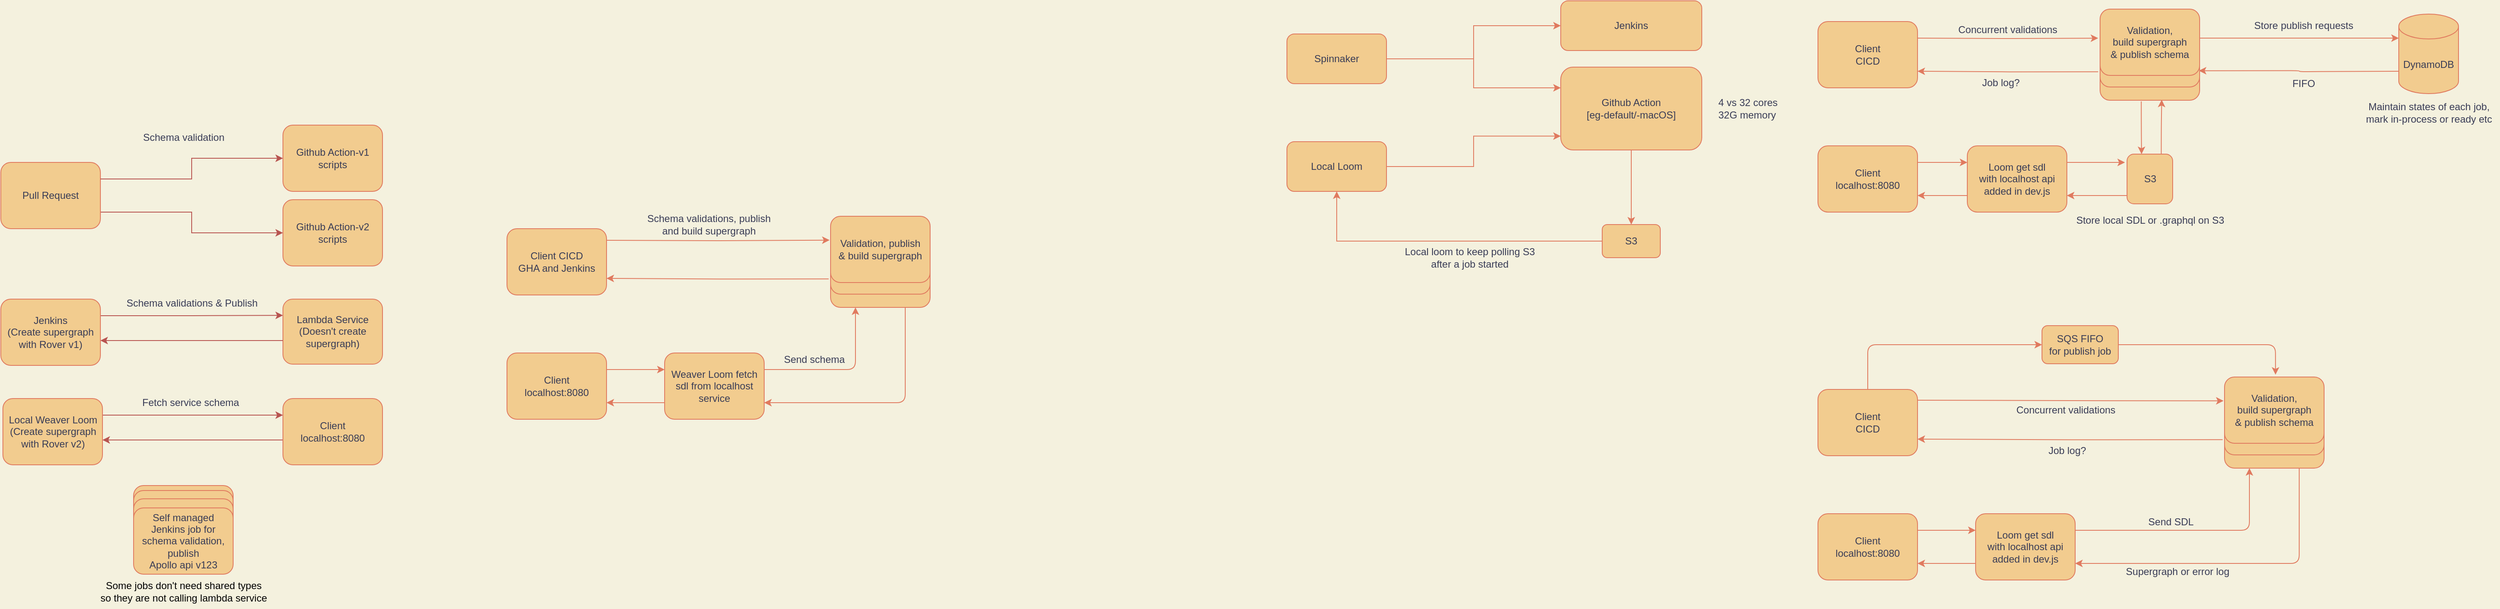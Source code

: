 <mxfile version="21.3.2" type="github">
  <diagram id="C5RBs43oDa-KdzZeNtuy" name="Page-1">
    <mxGraphModel dx="3792" dy="790" grid="1" gridSize="10" guides="1" tooltips="1" connect="1" arrows="1" fold="1" page="1" pageScale="1" pageWidth="1169" pageHeight="827" background="#F4F1DE" math="0" shadow="0">
      <root>
        <mxCell id="WIyWlLk6GJQsqaUBKTNV-0" />
        <mxCell id="WIyWlLk6GJQsqaUBKTNV-1" parent="WIyWlLk6GJQsqaUBKTNV-0" />
        <mxCell id="8BCUO0s5yUx3OdAA5PeD-3" style="edgeStyle=orthogonalEdgeStyle;rounded=0;orthogonalLoop=1;jettySize=auto;html=1;exitX=1;exitY=0.25;exitDx=0;exitDy=0;entryX=0;entryY=0.25;entryDx=0;entryDy=0;labelBackgroundColor=none;strokeColor=#E07A5F;fontColor=default;" parent="WIyWlLk6GJQsqaUBKTNV-1" source="8BCUO0s5yUx3OdAA5PeD-0" target="8BCUO0s5yUx3OdAA5PeD-1" edge="1">
          <mxGeometry relative="1" as="geometry" />
        </mxCell>
        <mxCell id="8BCUO0s5yUx3OdAA5PeD-0" value="Client&lt;br&gt;localhost:8080" style="rounded=1;whiteSpace=wrap;html=1;fontSize=12;glass=0;strokeWidth=1;shadow=0;fillColor=#F2CC8F;strokeColor=#E07A5F;fontColor=#393C56;labelBackgroundColor=none;" parent="WIyWlLk6GJQsqaUBKTNV-1" vertex="1">
          <mxGeometry x="160" y="225" width="120" height="80" as="geometry" />
        </mxCell>
        <mxCell id="8BCUO0s5yUx3OdAA5PeD-69" style="edgeStyle=orthogonalEdgeStyle;curved=0;rounded=1;sketch=0;orthogonalLoop=1;jettySize=auto;html=1;exitX=1;exitY=0.25;exitDx=0;exitDy=0;fontColor=default;strokeColor=#E07A5F;fillColor=#F2CC8F;labelBackgroundColor=none;" parent="WIyWlLk6GJQsqaUBKTNV-1" source="8BCUO0s5yUx3OdAA5PeD-1" edge="1">
          <mxGeometry relative="1" as="geometry">
            <mxPoint x="490" y="245" as="sourcePoint" />
            <mxPoint x="530" y="245" as="targetPoint" />
          </mxGeometry>
        </mxCell>
        <mxCell id="8BCUO0s5yUx3OdAA5PeD-73" style="edgeStyle=orthogonalEdgeStyle;curved=0;rounded=1;sketch=0;orthogonalLoop=1;jettySize=auto;html=1;exitX=0;exitY=0.75;exitDx=0;exitDy=0;entryX=1;entryY=0.75;entryDx=0;entryDy=0;fontColor=default;strokeColor=#E07A5F;fillColor=#F2CC8F;labelBackgroundColor=none;" parent="WIyWlLk6GJQsqaUBKTNV-1" source="8BCUO0s5yUx3OdAA5PeD-1" target="8BCUO0s5yUx3OdAA5PeD-0" edge="1">
          <mxGeometry relative="1" as="geometry" />
        </mxCell>
        <mxCell id="8BCUO0s5yUx3OdAA5PeD-1" value="Loom get sdl&lt;br&gt;with localhost api&lt;br&gt;added in dev.js" style="rounded=1;whiteSpace=wrap;html=1;fontSize=12;glass=0;strokeWidth=1;shadow=0;fillColor=#F2CC8F;strokeColor=#E07A5F;fontColor=#393C56;labelBackgroundColor=none;" parent="WIyWlLk6GJQsqaUBKTNV-1" vertex="1">
          <mxGeometry x="340" y="225" width="120" height="80" as="geometry" />
        </mxCell>
        <mxCell id="8BCUO0s5yUx3OdAA5PeD-12" value="Client&lt;br&gt;CICD" style="rounded=1;whiteSpace=wrap;html=1;fontSize=12;glass=0;strokeWidth=1;shadow=0;fillColor=#F2CC8F;strokeColor=#E07A5F;fontColor=#393C56;labelBackgroundColor=none;" parent="WIyWlLk6GJQsqaUBKTNV-1" vertex="1">
          <mxGeometry x="160" y="75" width="120" height="80" as="geometry" />
        </mxCell>
        <mxCell id="8BCUO0s5yUx3OdAA5PeD-21" value="Concurrent validations&amp;nbsp;" style="text;html=1;align=center;verticalAlign=middle;resizable=0;points=[];autosize=1;strokeColor=none;fillColor=none;fontColor=#393C56;labelBackgroundColor=none;" parent="WIyWlLk6GJQsqaUBKTNV-1" vertex="1">
          <mxGeometry x="320" y="75" width="140" height="20" as="geometry" />
        </mxCell>
        <mxCell id="8BCUO0s5yUx3OdAA5PeD-22" value="Store local SDL or .graphql on S3" style="text;html=1;align=center;verticalAlign=middle;resizable=0;points=[];autosize=1;strokeColor=none;fillColor=none;fontColor=#393C56;labelBackgroundColor=none;" parent="WIyWlLk6GJQsqaUBKTNV-1" vertex="1">
          <mxGeometry x="465" y="305" width="190" height="20" as="geometry" />
        </mxCell>
        <mxCell id="8BCUO0s5yUx3OdAA5PeD-39" style="edgeStyle=orthogonalEdgeStyle;rounded=0;orthogonalLoop=1;jettySize=auto;html=1;exitX=1;exitY=0.25;exitDx=0;exitDy=0;entryX=-0.019;entryY=0.438;entryDx=0;entryDy=0;labelBackgroundColor=none;strokeColor=#E07A5F;fontColor=default;entryPerimeter=0;" parent="WIyWlLk6GJQsqaUBKTNV-1" target="8BCUO0s5yUx3OdAA5PeD-58" edge="1">
          <mxGeometry relative="1" as="geometry">
            <mxPoint x="280" y="95" as="sourcePoint" />
            <mxPoint x="467.5" y="95" as="targetPoint" />
          </mxGeometry>
        </mxCell>
        <mxCell id="8BCUO0s5yUx3OdAA5PeD-40" style="edgeStyle=orthogonalEdgeStyle;rounded=0;orthogonalLoop=1;jettySize=auto;html=1;exitX=-0.019;exitY=0.946;exitDx=0;exitDy=0;entryX=1;entryY=0.75;entryDx=0;entryDy=0;labelBackgroundColor=none;strokeColor=#E07A5F;fontColor=default;exitPerimeter=0;" parent="WIyWlLk6GJQsqaUBKTNV-1" source="8BCUO0s5yUx3OdAA5PeD-58" edge="1">
          <mxGeometry relative="1" as="geometry">
            <mxPoint x="467.5" y="135" as="sourcePoint" />
            <mxPoint x="280" y="135" as="targetPoint" />
          </mxGeometry>
        </mxCell>
        <mxCell id="8BCUO0s5yUx3OdAA5PeD-46" style="edgeStyle=orthogonalEdgeStyle;curved=0;rounded=1;sketch=0;orthogonalLoop=1;jettySize=auto;html=1;entryX=0;entryY=0.25;entryDx=0;entryDy=0;fontColor=default;strokeColor=#E07A5F;fillColor=#F2CC8F;labelBackgroundColor=none;" parent="WIyWlLk6GJQsqaUBKTNV-1" edge="1">
          <mxGeometry relative="1" as="geometry">
            <mxPoint x="600.5" y="95" as="sourcePoint" />
            <mxPoint x="860" y="95" as="targetPoint" />
            <Array as="points">
              <mxPoint x="600.5" y="95" />
            </Array>
          </mxGeometry>
        </mxCell>
        <mxCell id="8BCUO0s5yUx3OdAA5PeD-82" style="edgeStyle=orthogonalEdgeStyle;curved=0;rounded=1;sketch=0;orthogonalLoop=1;jettySize=auto;html=1;exitX=0.414;exitY=1.017;exitDx=0;exitDy=0;fontColor=default;strokeColor=#E07A5F;fillColor=#F2CC8F;exitPerimeter=0;labelBackgroundColor=none;" parent="WIyWlLk6GJQsqaUBKTNV-1" source="8BCUO0s5yUx3OdAA5PeD-45" edge="1">
          <mxGeometry relative="1" as="geometry">
            <mxPoint x="550" y="235" as="targetPoint" />
          </mxGeometry>
        </mxCell>
        <mxCell id="8BCUO0s5yUx3OdAA5PeD-45" value="New Stitcher&lt;br&gt;Build supergraph&lt;br&gt;&amp;amp;&amp;amp; Publish Schemas" style="rounded=1;whiteSpace=wrap;html=1;fontSize=12;glass=0;strokeWidth=1;shadow=0;fillColor=#F2CC8F;strokeColor=#E07A5F;fontColor=#393C56;labelBackgroundColor=none;" parent="WIyWlLk6GJQsqaUBKTNV-1" vertex="1">
          <mxGeometry x="500" y="90" width="120" height="80" as="geometry" />
        </mxCell>
        <mxCell id="8BCUO0s5yUx3OdAA5PeD-72" style="edgeStyle=orthogonalEdgeStyle;curved=0;rounded=1;sketch=0;orthogonalLoop=1;jettySize=auto;html=1;exitX=0.136;exitY=0.833;exitDx=0;exitDy=0;entryX=1;entryY=0.75;entryDx=0;entryDy=0;fontColor=default;strokeColor=#E07A5F;fillColor=#F2CC8F;exitPerimeter=0;labelBackgroundColor=none;" parent="WIyWlLk6GJQsqaUBKTNV-1" source="8BCUO0s5yUx3OdAA5PeD-78" target="8BCUO0s5yUx3OdAA5PeD-1" edge="1">
          <mxGeometry relative="1" as="geometry">
            <mxPoint x="523.34" y="285" as="sourcePoint" />
            <mxPoint x="490" y="280.04" as="targetPoint" />
          </mxGeometry>
        </mxCell>
        <mxCell id="8BCUO0s5yUx3OdAA5PeD-51" value="Job log?" style="text;html=1;align=center;verticalAlign=middle;resizable=0;points=[];autosize=1;strokeColor=none;fillColor=none;fontColor=#393C56;labelBackgroundColor=none;" parent="WIyWlLk6GJQsqaUBKTNV-1" vertex="1">
          <mxGeometry x="350" y="139" width="60" height="20" as="geometry" />
        </mxCell>
        <mxCell id="8BCUO0s5yUx3OdAA5PeD-52" value="Store publish requests" style="text;html=1;align=center;verticalAlign=middle;resizable=0;points=[];autosize=1;strokeColor=none;fillColor=none;fontColor=#393C56;labelBackgroundColor=none;" parent="WIyWlLk6GJQsqaUBKTNV-1" vertex="1">
          <mxGeometry x="680" y="70" width="130" height="20" as="geometry" />
        </mxCell>
        <mxCell id="8BCUO0s5yUx3OdAA5PeD-63" style="edgeStyle=orthogonalEdgeStyle;curved=0;rounded=1;sketch=0;orthogonalLoop=1;jettySize=auto;html=1;exitX=0;exitY=0.75;exitDx=0;exitDy=0;fontColor=default;strokeColor=#E07A5F;fillColor=#F2CC8F;entryX=0.992;entryY=0.929;entryDx=0;entryDy=0;entryPerimeter=0;labelBackgroundColor=none;" parent="WIyWlLk6GJQsqaUBKTNV-1" target="8BCUO0s5yUx3OdAA5PeD-58" edge="1">
          <mxGeometry relative="1" as="geometry">
            <mxPoint x="602.5" y="135.333" as="targetPoint" />
            <mxPoint x="860" y="135" as="sourcePoint" />
          </mxGeometry>
        </mxCell>
        <mxCell id="8BCUO0s5yUx3OdAA5PeD-55" value="FIFO" style="text;html=1;align=center;verticalAlign=middle;resizable=0;points=[];autosize=1;strokeColor=none;fillColor=none;fontColor=#393C56;labelBackgroundColor=none;" parent="WIyWlLk6GJQsqaUBKTNV-1" vertex="1">
          <mxGeometry x="725" y="140" width="40" height="20" as="geometry" />
        </mxCell>
        <mxCell id="8BCUO0s5yUx3OdAA5PeD-57" value="New Stitcher&lt;br&gt;Build supergraph&lt;br&gt;&amp;amp;&amp;amp; Publish Schemas" style="rounded=1;whiteSpace=wrap;html=1;fontSize=12;glass=0;strokeWidth=1;shadow=0;fillColor=#F2CC8F;strokeColor=#E07A5F;fontColor=#393C56;labelBackgroundColor=none;" parent="WIyWlLk6GJQsqaUBKTNV-1" vertex="1">
          <mxGeometry x="500" y="74" width="120" height="80" as="geometry" />
        </mxCell>
        <mxCell id="8BCUO0s5yUx3OdAA5PeD-58" value="Validation,&lt;br&gt;build supergraph&lt;br&gt;&amp;amp; publish schema" style="rounded=1;whiteSpace=wrap;html=1;fontSize=12;glass=0;strokeWidth=1;shadow=0;fillColor=#F2CC8F;strokeColor=#E07A5F;fontColor=#393C56;labelBackgroundColor=none;" parent="WIyWlLk6GJQsqaUBKTNV-1" vertex="1">
          <mxGeometry x="500" y="60" width="120" height="80" as="geometry" />
        </mxCell>
        <mxCell id="8BCUO0s5yUx3OdAA5PeD-83" style="edgeStyle=orthogonalEdgeStyle;curved=0;rounded=1;sketch=0;orthogonalLoop=1;jettySize=auto;html=1;exitX=0.75;exitY=0;exitDx=0;exitDy=0;entryX=0.619;entryY=0.992;entryDx=0;entryDy=0;entryPerimeter=0;fontColor=default;strokeColor=#E07A5F;fillColor=#F2CC8F;labelBackgroundColor=none;" parent="WIyWlLk6GJQsqaUBKTNV-1" source="8BCUO0s5yUx3OdAA5PeD-78" target="8BCUO0s5yUx3OdAA5PeD-45" edge="1">
          <mxGeometry relative="1" as="geometry" />
        </mxCell>
        <mxCell id="8BCUO0s5yUx3OdAA5PeD-78" value="S3" style="rounded=1;whiteSpace=wrap;html=1;fontSize=12;glass=0;strokeWidth=1;shadow=0;fillColor=#F2CC8F;strokeColor=#E07A5F;fontColor=#393C56;labelBackgroundColor=none;" parent="WIyWlLk6GJQsqaUBKTNV-1" vertex="1">
          <mxGeometry x="532.5" y="235" width="55" height="60" as="geometry" />
        </mxCell>
        <mxCell id="8BCUO0s5yUx3OdAA5PeD-87" value="DynamoDB" style="shape=cylinder3;whiteSpace=wrap;html=1;boundedLbl=1;backgroundOutline=1;size=15;rounded=0;sketch=0;fontColor=#393C56;strokeColor=#E07A5F;fillColor=#F2CC8F;labelBackgroundColor=none;" parent="WIyWlLk6GJQsqaUBKTNV-1" vertex="1">
          <mxGeometry x="860" y="66" width="72" height="96" as="geometry" />
        </mxCell>
        <mxCell id="8BCUO0s5yUx3OdAA5PeD-88" value="Maintain states of each job, &lt;br&gt;mark in-process or ready etc" style="text;html=1;align=center;verticalAlign=middle;resizable=0;points=[];autosize=1;strokeColor=none;fillColor=none;fontColor=#393C56;labelBackgroundColor=none;" parent="WIyWlLk6GJQsqaUBKTNV-1" vertex="1">
          <mxGeometry x="811" y="170" width="170" height="30" as="geometry" />
        </mxCell>
        <mxCell id="8BCUO0s5yUx3OdAA5PeD-89" style="edgeStyle=orthogonalEdgeStyle;rounded=0;orthogonalLoop=1;jettySize=auto;html=1;exitX=1;exitY=0.25;exitDx=0;exitDy=0;entryX=0;entryY=0.25;entryDx=0;entryDy=0;labelBackgroundColor=none;strokeColor=#E07A5F;fontColor=default;" parent="WIyWlLk6GJQsqaUBKTNV-1" source="8BCUO0s5yUx3OdAA5PeD-90" target="8BCUO0s5yUx3OdAA5PeD-93" edge="1">
          <mxGeometry relative="1" as="geometry" />
        </mxCell>
        <mxCell id="8BCUO0s5yUx3OdAA5PeD-90" value="Client&lt;br&gt;localhost:8080" style="rounded=1;whiteSpace=wrap;html=1;fontSize=12;glass=0;strokeWidth=1;shadow=0;fillColor=#F2CC8F;strokeColor=#E07A5F;fontColor=#393C56;labelBackgroundColor=none;" parent="WIyWlLk6GJQsqaUBKTNV-1" vertex="1">
          <mxGeometry x="160" y="669" width="120" height="80" as="geometry" />
        </mxCell>
        <mxCell id="8BCUO0s5yUx3OdAA5PeD-91" style="edgeStyle=orthogonalEdgeStyle;curved=0;rounded=1;sketch=0;orthogonalLoop=1;jettySize=auto;html=1;exitX=1;exitY=0.25;exitDx=0;exitDy=0;fontColor=default;strokeColor=#E07A5F;fillColor=#F2CC8F;entryX=0.25;entryY=1;entryDx=0;entryDy=0;labelBackgroundColor=none;" parent="WIyWlLk6GJQsqaUBKTNV-1" source="8BCUO0s5yUx3OdAA5PeD-93" target="8BCUO0s5yUx3OdAA5PeD-101" edge="1">
          <mxGeometry relative="1" as="geometry">
            <mxPoint x="490" y="689" as="sourcePoint" />
            <mxPoint x="530" y="689" as="targetPoint" />
          </mxGeometry>
        </mxCell>
        <mxCell id="8BCUO0s5yUx3OdAA5PeD-92" style="edgeStyle=orthogonalEdgeStyle;curved=0;rounded=1;sketch=0;orthogonalLoop=1;jettySize=auto;html=1;exitX=0;exitY=0.75;exitDx=0;exitDy=0;entryX=1;entryY=0.75;entryDx=0;entryDy=0;fontColor=default;strokeColor=#E07A5F;fillColor=#F2CC8F;labelBackgroundColor=none;" parent="WIyWlLk6GJQsqaUBKTNV-1" source="8BCUO0s5yUx3OdAA5PeD-93" target="8BCUO0s5yUx3OdAA5PeD-90" edge="1">
          <mxGeometry relative="1" as="geometry" />
        </mxCell>
        <mxCell id="8BCUO0s5yUx3OdAA5PeD-93" value="Loom get sdl&lt;br&gt;with localhost api&lt;br&gt;added in dev.js" style="rounded=1;whiteSpace=wrap;html=1;fontSize=12;glass=0;strokeWidth=1;shadow=0;fillColor=#F2CC8F;strokeColor=#E07A5F;fontColor=#393C56;labelBackgroundColor=none;" parent="WIyWlLk6GJQsqaUBKTNV-1" vertex="1">
          <mxGeometry x="350" y="669" width="120" height="80" as="geometry" />
        </mxCell>
        <mxCell id="8BCUO0s5yUx3OdAA5PeD-118" style="edgeStyle=orthogonalEdgeStyle;curved=0;rounded=1;sketch=0;orthogonalLoop=1;jettySize=auto;html=1;exitX=0.5;exitY=0;exitDx=0;exitDy=0;entryX=0;entryY=0.5;entryDx=0;entryDy=0;fontColor=default;strokeColor=#E07A5F;fillColor=#F2CC8F;labelBackgroundColor=none;" parent="WIyWlLk6GJQsqaUBKTNV-1" source="8BCUO0s5yUx3OdAA5PeD-94" target="8BCUO0s5yUx3OdAA5PeD-117" edge="1">
          <mxGeometry relative="1" as="geometry" />
        </mxCell>
        <mxCell id="8BCUO0s5yUx3OdAA5PeD-94" value="Client&lt;br&gt;CICD" style="rounded=1;whiteSpace=wrap;html=1;fontSize=12;glass=0;strokeWidth=1;shadow=0;fillColor=#F2CC8F;strokeColor=#E07A5F;fontColor=#393C56;labelBackgroundColor=none;" parent="WIyWlLk6GJQsqaUBKTNV-1" vertex="1">
          <mxGeometry x="160" y="519" width="120" height="80" as="geometry" />
        </mxCell>
        <mxCell id="8BCUO0s5yUx3OdAA5PeD-95" value="Concurrent validations&amp;nbsp;" style="text;html=1;align=center;verticalAlign=middle;resizable=0;points=[];autosize=1;strokeColor=none;fillColor=none;fontColor=#393C56;labelBackgroundColor=none;" parent="WIyWlLk6GJQsqaUBKTNV-1" vertex="1">
          <mxGeometry x="390" y="534" width="140" height="20" as="geometry" />
        </mxCell>
        <mxCell id="8BCUO0s5yUx3OdAA5PeD-97" style="edgeStyle=orthogonalEdgeStyle;rounded=0;orthogonalLoop=1;jettySize=auto;html=1;exitX=1;exitY=0.25;exitDx=0;exitDy=0;entryX=-0.01;entryY=0.36;entryDx=0;entryDy=0;labelBackgroundColor=none;strokeColor=#E07A5F;fontColor=default;entryPerimeter=0;" parent="WIyWlLk6GJQsqaUBKTNV-1" target="8BCUO0s5yUx3OdAA5PeD-108" edge="1">
          <mxGeometry relative="1" as="geometry">
            <mxPoint x="280" y="532" as="sourcePoint" />
            <mxPoint x="497.72" y="532.04" as="targetPoint" />
          </mxGeometry>
        </mxCell>
        <mxCell id="8BCUO0s5yUx3OdAA5PeD-98" style="edgeStyle=orthogonalEdgeStyle;rounded=0;orthogonalLoop=1;jettySize=auto;html=1;exitX=-0.019;exitY=0.946;exitDx=0;exitDy=0;entryX=1;entryY=0.75;entryDx=0;entryDy=0;labelBackgroundColor=none;strokeColor=#E07A5F;fontColor=default;exitPerimeter=0;" parent="WIyWlLk6GJQsqaUBKTNV-1" source="8BCUO0s5yUx3OdAA5PeD-108" edge="1">
          <mxGeometry relative="1" as="geometry">
            <mxPoint x="467.5" y="579" as="sourcePoint" />
            <mxPoint x="280" y="579" as="targetPoint" />
          </mxGeometry>
        </mxCell>
        <mxCell id="8BCUO0s5yUx3OdAA5PeD-101" value="New Stitcher&lt;br&gt;Build supergraph&lt;br&gt;&amp;amp;&amp;amp; Publish Schemas" style="rounded=1;whiteSpace=wrap;html=1;fontSize=12;glass=0;strokeWidth=1;shadow=0;fillColor=#F2CC8F;strokeColor=#E07A5F;fontColor=#393C56;labelBackgroundColor=none;" parent="WIyWlLk6GJQsqaUBKTNV-1" vertex="1">
          <mxGeometry x="650" y="534" width="120" height="80" as="geometry" />
        </mxCell>
        <mxCell id="8BCUO0s5yUx3OdAA5PeD-102" style="edgeStyle=orthogonalEdgeStyle;curved=0;rounded=1;sketch=0;orthogonalLoop=1;jettySize=auto;html=1;entryX=1;entryY=0.75;entryDx=0;entryDy=0;fontColor=default;strokeColor=#E07A5F;fillColor=#F2CC8F;exitX=0.75;exitY=1;exitDx=0;exitDy=0;labelBackgroundColor=none;" parent="WIyWlLk6GJQsqaUBKTNV-1" source="8BCUO0s5yUx3OdAA5PeD-101" target="8BCUO0s5yUx3OdAA5PeD-93" edge="1">
          <mxGeometry relative="1" as="geometry">
            <mxPoint x="580" y="640" as="sourcePoint" />
            <mxPoint x="490" y="724.04" as="targetPoint" />
          </mxGeometry>
        </mxCell>
        <mxCell id="8BCUO0s5yUx3OdAA5PeD-103" value="Job log?" style="text;html=1;align=center;verticalAlign=middle;resizable=0;points=[];autosize=1;strokeColor=none;fillColor=none;fontColor=#393C56;labelBackgroundColor=none;" parent="WIyWlLk6GJQsqaUBKTNV-1" vertex="1">
          <mxGeometry x="430" y="583" width="60" height="20" as="geometry" />
        </mxCell>
        <mxCell id="8BCUO0s5yUx3OdAA5PeD-107" value="New Stitcher&lt;br&gt;Build supergraph&lt;br&gt;&amp;amp;&amp;amp; Publish Schemas" style="rounded=1;whiteSpace=wrap;html=1;fontSize=12;glass=0;strokeWidth=1;shadow=0;fillColor=#F2CC8F;strokeColor=#E07A5F;fontColor=#393C56;labelBackgroundColor=none;" parent="WIyWlLk6GJQsqaUBKTNV-1" vertex="1">
          <mxGeometry x="650" y="518" width="120" height="80" as="geometry" />
        </mxCell>
        <mxCell id="8BCUO0s5yUx3OdAA5PeD-108" value="Validation,&lt;br&gt;build supergraph&lt;br&gt;&amp;amp; publish schema" style="rounded=1;whiteSpace=wrap;html=1;fontSize=12;glass=0;strokeWidth=1;shadow=0;fillColor=#F2CC8F;strokeColor=#E07A5F;fontColor=#393C56;labelBackgroundColor=none;" parent="WIyWlLk6GJQsqaUBKTNV-1" vertex="1">
          <mxGeometry x="650" y="504" width="120" height="80" as="geometry" />
        </mxCell>
        <mxCell id="8BCUO0s5yUx3OdAA5PeD-116" style="edgeStyle=orthogonalEdgeStyle;curved=0;rounded=1;sketch=0;orthogonalLoop=1;jettySize=auto;html=1;exitX=1;exitY=0.5;exitDx=0;exitDy=0;entryX=0.512;entryY=-0.035;entryDx=0;entryDy=0;entryPerimeter=0;fontColor=default;strokeColor=#E07A5F;fillColor=#F2CC8F;labelBackgroundColor=none;" parent="WIyWlLk6GJQsqaUBKTNV-1" source="8BCUO0s5yUx3OdAA5PeD-117" target="8BCUO0s5yUx3OdAA5PeD-108" edge="1">
          <mxGeometry relative="1" as="geometry">
            <mxPoint x="440" y="466" as="sourcePoint" />
          </mxGeometry>
        </mxCell>
        <mxCell id="8BCUO0s5yUx3OdAA5PeD-117" value="SQS FIFO&lt;br&gt;for publish job" style="rounded=1;whiteSpace=wrap;html=1;sketch=0;fontColor=#393C56;strokeColor=#E07A5F;fillColor=#F2CC8F;labelBackgroundColor=none;" parent="WIyWlLk6GJQsqaUBKTNV-1" vertex="1">
          <mxGeometry x="430" y="442" width="92" height="46" as="geometry" />
        </mxCell>
        <mxCell id="eijsEiQ99h85haCWON7a-2" value="Send SDL" style="text;html=1;align=center;verticalAlign=middle;resizable=0;points=[];autosize=1;strokeColor=none;fillColor=none;fontColor=#393C56;labelBackgroundColor=none;" parent="WIyWlLk6GJQsqaUBKTNV-1" vertex="1">
          <mxGeometry x="545" y="664" width="80" height="30" as="geometry" />
        </mxCell>
        <mxCell id="eijsEiQ99h85haCWON7a-3" value="Supergraph or error log" style="text;html=1;align=center;verticalAlign=middle;resizable=0;points=[];autosize=1;strokeColor=none;fillColor=none;fontColor=#393C56;labelBackgroundColor=none;" parent="WIyWlLk6GJQsqaUBKTNV-1" vertex="1">
          <mxGeometry x="518" y="724" width="150" height="30" as="geometry" />
        </mxCell>
        <mxCell id="73T-r_DgvOivFjFY6AgP-6" style="edgeStyle=orthogonalEdgeStyle;rounded=0;orthogonalLoop=1;jettySize=auto;html=1;exitX=1;exitY=0.5;exitDx=0;exitDy=0;entryX=0;entryY=0.5;entryDx=0;entryDy=0;fillColor=#F2CC8F;strokeColor=#E07A5F;labelBackgroundColor=none;fontColor=default;" edge="1" parent="WIyWlLk6GJQsqaUBKTNV-1" source="73T-r_DgvOivFjFY6AgP-8" target="73T-r_DgvOivFjFY6AgP-12">
          <mxGeometry relative="1" as="geometry">
            <mxPoint x="-290" y="120" as="targetPoint" />
          </mxGeometry>
        </mxCell>
        <mxCell id="73T-r_DgvOivFjFY6AgP-7" style="edgeStyle=orthogonalEdgeStyle;rounded=0;orthogonalLoop=1;jettySize=auto;html=1;entryX=0;entryY=0.25;entryDx=0;entryDy=0;fillColor=#F2CC8F;strokeColor=#E07A5F;labelBackgroundColor=none;fontColor=default;" edge="1" parent="WIyWlLk6GJQsqaUBKTNV-1" source="73T-r_DgvOivFjFY6AgP-8" target="73T-r_DgvOivFjFY6AgP-10">
          <mxGeometry relative="1" as="geometry" />
        </mxCell>
        <mxCell id="73T-r_DgvOivFjFY6AgP-8" value="Spinnaker" style="rounded=1;whiteSpace=wrap;html=1;fillColor=#F2CC8F;strokeColor=#E07A5F;labelBackgroundColor=none;fontColor=#393C56;" vertex="1" parent="WIyWlLk6GJQsqaUBKTNV-1">
          <mxGeometry x="-480" y="90" width="120" height="60" as="geometry" />
        </mxCell>
        <mxCell id="73T-r_DgvOivFjFY6AgP-9" style="edgeStyle=orthogonalEdgeStyle;rounded=0;orthogonalLoop=1;jettySize=auto;html=1;fillColor=#F2CC8F;strokeColor=#E07A5F;labelBackgroundColor=none;fontColor=default;" edge="1" parent="WIyWlLk6GJQsqaUBKTNV-1" source="73T-r_DgvOivFjFY6AgP-10">
          <mxGeometry relative="1" as="geometry">
            <mxPoint x="-65" y="320" as="targetPoint" />
          </mxGeometry>
        </mxCell>
        <mxCell id="73T-r_DgvOivFjFY6AgP-10" value="Github Action&lt;br&gt;[eg-default/-macOS]" style="rounded=1;whiteSpace=wrap;html=1;fillColor=#F2CC8F;strokeColor=#E07A5F;labelBackgroundColor=none;fontColor=#393C56;" vertex="1" parent="WIyWlLk6GJQsqaUBKTNV-1">
          <mxGeometry x="-150" y="130" width="170" height="100" as="geometry" />
        </mxCell>
        <mxCell id="73T-r_DgvOivFjFY6AgP-11" value="4 vs 32 cores&lt;br&gt;32G memory" style="text;html=1;align=left;verticalAlign=middle;resizable=0;points=[];autosize=1;labelBackgroundColor=none;fontColor=#393C56;" vertex="1" parent="WIyWlLk6GJQsqaUBKTNV-1">
          <mxGeometry x="38" y="160" width="90" height="40" as="geometry" />
        </mxCell>
        <mxCell id="73T-r_DgvOivFjFY6AgP-12" value="Jenkins" style="rounded=1;whiteSpace=wrap;html=1;fillColor=#F2CC8F;strokeColor=#E07A5F;labelBackgroundColor=none;fontColor=#393C56;" vertex="1" parent="WIyWlLk6GJQsqaUBKTNV-1">
          <mxGeometry x="-150" y="50" width="170" height="60" as="geometry" />
        </mxCell>
        <mxCell id="73T-r_DgvOivFjFY6AgP-13" style="edgeStyle=orthogonalEdgeStyle;rounded=0;orthogonalLoop=1;jettySize=auto;html=1;entryX=0;entryY=0.833;entryDx=0;entryDy=0;entryPerimeter=0;fillColor=#F2CC8F;strokeColor=#E07A5F;labelBackgroundColor=none;fontColor=default;" edge="1" parent="WIyWlLk6GJQsqaUBKTNV-1" source="73T-r_DgvOivFjFY6AgP-14" target="73T-r_DgvOivFjFY6AgP-10">
          <mxGeometry relative="1" as="geometry" />
        </mxCell>
        <mxCell id="73T-r_DgvOivFjFY6AgP-14" value="Local Loom" style="rounded=1;whiteSpace=wrap;html=1;fillColor=#F2CC8F;strokeColor=#E07A5F;labelBackgroundColor=none;fontColor=#393C56;" vertex="1" parent="WIyWlLk6GJQsqaUBKTNV-1">
          <mxGeometry x="-480" y="220" width="120" height="60" as="geometry" />
        </mxCell>
        <mxCell id="73T-r_DgvOivFjFY6AgP-15" style="edgeStyle=orthogonalEdgeStyle;rounded=0;orthogonalLoop=1;jettySize=auto;html=1;entryX=0.5;entryY=1;entryDx=0;entryDy=0;fillColor=#F2CC8F;strokeColor=#E07A5F;labelBackgroundColor=none;fontColor=default;" edge="1" parent="WIyWlLk6GJQsqaUBKTNV-1" source="73T-r_DgvOivFjFY6AgP-16" target="73T-r_DgvOivFjFY6AgP-14">
          <mxGeometry relative="1" as="geometry" />
        </mxCell>
        <mxCell id="73T-r_DgvOivFjFY6AgP-16" value="S3" style="rounded=1;whiteSpace=wrap;html=1;fillColor=#F2CC8F;strokeColor=#E07A5F;labelBackgroundColor=none;fontColor=#393C56;" vertex="1" parent="WIyWlLk6GJQsqaUBKTNV-1">
          <mxGeometry x="-100" y="320" width="70" height="40" as="geometry" />
        </mxCell>
        <mxCell id="73T-r_DgvOivFjFY6AgP-17" value="Local loom to keep polling S3&lt;br&gt;after a job started" style="text;html=1;align=center;verticalAlign=middle;resizable=0;points=[];autosize=1;labelBackgroundColor=none;fontColor=#393C56;" vertex="1" parent="WIyWlLk6GJQsqaUBKTNV-1">
          <mxGeometry x="-350" y="340" width="180" height="40" as="geometry" />
        </mxCell>
        <mxCell id="73T-r_DgvOivFjFY6AgP-19" value="Client&lt;br style=&quot;border-color: var(--border-color);&quot;&gt;localhost:8080" style="rounded=1;whiteSpace=wrap;html=1;fontSize=12;glass=0;strokeWidth=1;shadow=0;fillColor=#F2CC8F;strokeColor=#E07A5F;fontColor=#393C56;labelBackgroundColor=none;" vertex="1" parent="WIyWlLk6GJQsqaUBKTNV-1">
          <mxGeometry x="-1690" y="530" width="120" height="80" as="geometry" />
        </mxCell>
        <mxCell id="73T-r_DgvOivFjFY6AgP-50" style="edgeStyle=orthogonalEdgeStyle;rounded=0;orthogonalLoop=1;jettySize=auto;html=1;exitX=1;exitY=0.25;exitDx=0;exitDy=0;entryX=0;entryY=0.25;entryDx=0;entryDy=0;fillColor=#f8cecc;strokeColor=#b85450;" edge="1" parent="WIyWlLk6GJQsqaUBKTNV-1" source="73T-r_DgvOivFjFY6AgP-22" target="73T-r_DgvOivFjFY6AgP-19">
          <mxGeometry relative="1" as="geometry" />
        </mxCell>
        <mxCell id="73T-r_DgvOivFjFY6AgP-22" value="Local Weaver Loom&lt;br&gt;(Create supergraph with Rover v2)" style="rounded=1;whiteSpace=wrap;html=1;fontSize=12;glass=0;strokeWidth=1;shadow=0;fillColor=#F2CC8F;strokeColor=#E07A5F;fontColor=#393C56;labelBackgroundColor=none;" vertex="1" parent="WIyWlLk6GJQsqaUBKTNV-1">
          <mxGeometry x="-2027.5" y="530" width="120" height="80" as="geometry" />
        </mxCell>
        <mxCell id="73T-r_DgvOivFjFY6AgP-61" style="edgeStyle=orthogonalEdgeStyle;rounded=0;orthogonalLoop=1;jettySize=auto;html=1;exitX=1;exitY=0.25;exitDx=0;exitDy=0;entryX=0;entryY=0.25;entryDx=0;entryDy=0;fillColor=#f8cecc;strokeColor=#b85450;" edge="1" parent="WIyWlLk6GJQsqaUBKTNV-1" source="73T-r_DgvOivFjFY6AgP-23" target="73T-r_DgvOivFjFY6AgP-47">
          <mxGeometry relative="1" as="geometry" />
        </mxCell>
        <mxCell id="73T-r_DgvOivFjFY6AgP-23" value="Jenkins&lt;br&gt;(Create supergraph with Rover v1)" style="rounded=1;whiteSpace=wrap;html=1;fontSize=12;glass=0;strokeWidth=1;shadow=0;fillColor=#F2CC8F;strokeColor=#E07A5F;fontColor=#393C56;labelBackgroundColor=none;" vertex="1" parent="WIyWlLk6GJQsqaUBKTNV-1">
          <mxGeometry x="-2030" y="410" width="120" height="80" as="geometry" />
        </mxCell>
        <mxCell id="73T-r_DgvOivFjFY6AgP-24" value="Schema validations &amp;amp; Publish" style="text;html=1;align=center;verticalAlign=middle;resizable=0;points=[];autosize=1;strokeColor=none;fillColor=none;fontColor=#393C56;labelBackgroundColor=none;" vertex="1" parent="WIyWlLk6GJQsqaUBKTNV-1">
          <mxGeometry x="-1890" y="400" width="180" height="30" as="geometry" />
        </mxCell>
        <mxCell id="73T-r_DgvOivFjFY6AgP-35" value="Github Action-v1&lt;br&gt;scripts" style="rounded=1;whiteSpace=wrap;html=1;fontSize=12;glass=0;strokeWidth=1;shadow=0;fillColor=#F2CC8F;strokeColor=#E07A5F;fontColor=#393C56;labelBackgroundColor=none;" vertex="1" parent="WIyWlLk6GJQsqaUBKTNV-1">
          <mxGeometry x="-1690" y="200" width="120" height="80" as="geometry" />
        </mxCell>
        <mxCell id="73T-r_DgvOivFjFY6AgP-36" value="Github Action-v2&lt;br&gt;scripts" style="rounded=1;whiteSpace=wrap;html=1;fontSize=12;glass=0;strokeWidth=1;shadow=0;fillColor=#F2CC8F;strokeColor=#E07A5F;fontColor=#393C56;labelBackgroundColor=none;" vertex="1" parent="WIyWlLk6GJQsqaUBKTNV-1">
          <mxGeometry x="-1690" y="290" width="120" height="80" as="geometry" />
        </mxCell>
        <mxCell id="73T-r_DgvOivFjFY6AgP-46" style="edgeStyle=orthogonalEdgeStyle;rounded=0;orthogonalLoop=1;jettySize=auto;html=1;exitX=1;exitY=0.75;exitDx=0;exitDy=0;entryX=0;entryY=0.5;entryDx=0;entryDy=0;fillColor=#f8cecc;strokeColor=#b85450;" edge="1" parent="WIyWlLk6GJQsqaUBKTNV-1" source="73T-r_DgvOivFjFY6AgP-37" target="73T-r_DgvOivFjFY6AgP-36">
          <mxGeometry relative="1" as="geometry" />
        </mxCell>
        <mxCell id="73T-r_DgvOivFjFY6AgP-37" value="Pull Request" style="rounded=1;whiteSpace=wrap;html=1;fontSize=12;glass=0;strokeWidth=1;shadow=0;fillColor=#F2CC8F;strokeColor=#E07A5F;fontColor=#393C56;labelBackgroundColor=none;" vertex="1" parent="WIyWlLk6GJQsqaUBKTNV-1">
          <mxGeometry x="-2030" y="245" width="120" height="80" as="geometry" />
        </mxCell>
        <mxCell id="73T-r_DgvOivFjFY6AgP-42" style="edgeStyle=orthogonalEdgeStyle;rounded=0;orthogonalLoop=1;jettySize=auto;html=1;exitX=1;exitY=0.25;exitDx=0;exitDy=0;entryX=0;entryY=0.5;entryDx=0;entryDy=0;labelBackgroundColor=none;strokeColor=#b85450;fontColor=default;fillColor=#f8cecc;" edge="1" parent="WIyWlLk6GJQsqaUBKTNV-1" source="73T-r_DgvOivFjFY6AgP-37" target="73T-r_DgvOivFjFY6AgP-35">
          <mxGeometry relative="1" as="geometry">
            <mxPoint x="-2059" y="245" as="sourcePoint" />
            <mxPoint x="-1690" y="246" as="targetPoint" />
          </mxGeometry>
        </mxCell>
        <mxCell id="73T-r_DgvOivFjFY6AgP-47" value="Lambda Service&lt;br&gt;(Doesn&#39;t create supergraph)" style="rounded=1;whiteSpace=wrap;html=1;fontSize=12;glass=0;strokeWidth=1;shadow=0;fillColor=#F2CC8F;strokeColor=#E07A5F;fontColor=#393C56;labelBackgroundColor=none;" vertex="1" parent="WIyWlLk6GJQsqaUBKTNV-1">
          <mxGeometry x="-1690" y="410" width="120" height="78.5" as="geometry" />
        </mxCell>
        <mxCell id="73T-r_DgvOivFjFY6AgP-51" style="edgeStyle=orthogonalEdgeStyle;rounded=0;orthogonalLoop=1;jettySize=auto;html=1;exitX=1;exitY=0.25;exitDx=0;exitDy=0;entryX=0;entryY=0.25;entryDx=0;entryDy=0;fillColor=#f8cecc;strokeColor=#b85450;" edge="1" parent="WIyWlLk6GJQsqaUBKTNV-1">
          <mxGeometry relative="1" as="geometry">
            <mxPoint x="-1690.5" y="580" as="sourcePoint" />
            <mxPoint x="-1907.5" y="580" as="targetPoint" />
          </mxGeometry>
        </mxCell>
        <mxCell id="73T-r_DgvOivFjFY6AgP-52" value="Schema validation" style="text;html=1;align=center;verticalAlign=middle;resizable=0;points=[];autosize=1;strokeColor=none;fillColor=none;fontColor=#393C56;labelBackgroundColor=none;" vertex="1" parent="WIyWlLk6GJQsqaUBKTNV-1">
          <mxGeometry x="-1870" y="200" width="120" height="30" as="geometry" />
        </mxCell>
        <mxCell id="73T-r_DgvOivFjFY6AgP-53" value="Fetch service schema&amp;nbsp;" style="text;html=1;align=center;verticalAlign=middle;resizable=0;points=[];autosize=1;strokeColor=none;fillColor=none;fontColor=#393C56;labelBackgroundColor=none;" vertex="1" parent="WIyWlLk6GJQsqaUBKTNV-1">
          <mxGeometry x="-1870" y="520" width="140" height="30" as="geometry" />
        </mxCell>
        <mxCell id="73T-r_DgvOivFjFY6AgP-62" style="edgeStyle=orthogonalEdgeStyle;rounded=0;orthogonalLoop=1;jettySize=auto;html=1;exitX=1;exitY=0.25;exitDx=0;exitDy=0;entryX=0;entryY=0.25;entryDx=0;entryDy=0;fillColor=#f8cecc;strokeColor=#b85450;" edge="1" parent="WIyWlLk6GJQsqaUBKTNV-1">
          <mxGeometry relative="1" as="geometry">
            <mxPoint x="-1690" y="460" as="sourcePoint" />
            <mxPoint x="-1910" y="460" as="targetPoint" />
          </mxGeometry>
        </mxCell>
        <mxCell id="73T-r_DgvOivFjFY6AgP-63" style="edgeStyle=orthogonalEdgeStyle;rounded=0;orthogonalLoop=1;jettySize=auto;html=1;exitX=1;exitY=0.25;exitDx=0;exitDy=0;entryX=0;entryY=0.25;entryDx=0;entryDy=0;labelBackgroundColor=none;strokeColor=#E07A5F;fontColor=default;" edge="1" parent="WIyWlLk6GJQsqaUBKTNV-1" source="73T-r_DgvOivFjFY6AgP-64" target="73T-r_DgvOivFjFY6AgP-67">
          <mxGeometry relative="1" as="geometry" />
        </mxCell>
        <mxCell id="73T-r_DgvOivFjFY6AgP-64" value="Client&lt;br&gt;localhost:8080" style="rounded=1;whiteSpace=wrap;html=1;fontSize=12;glass=0;strokeWidth=1;shadow=0;fillColor=#F2CC8F;strokeColor=#E07A5F;fontColor=#393C56;labelBackgroundColor=none;" vertex="1" parent="WIyWlLk6GJQsqaUBKTNV-1">
          <mxGeometry x="-1420" y="475" width="120" height="80" as="geometry" />
        </mxCell>
        <mxCell id="73T-r_DgvOivFjFY6AgP-65" style="edgeStyle=orthogonalEdgeStyle;curved=0;rounded=1;sketch=0;orthogonalLoop=1;jettySize=auto;html=1;exitX=1;exitY=0.25;exitDx=0;exitDy=0;fontColor=default;strokeColor=#E07A5F;fillColor=#F2CC8F;entryX=0.25;entryY=1;entryDx=0;entryDy=0;labelBackgroundColor=none;" edge="1" parent="WIyWlLk6GJQsqaUBKTNV-1" source="73T-r_DgvOivFjFY6AgP-67" target="73T-r_DgvOivFjFY6AgP-72">
          <mxGeometry relative="1" as="geometry">
            <mxPoint x="-1150" y="495" as="sourcePoint" />
            <mxPoint x="-1110" y="495" as="targetPoint" />
          </mxGeometry>
        </mxCell>
        <mxCell id="73T-r_DgvOivFjFY6AgP-66" style="edgeStyle=orthogonalEdgeStyle;curved=0;rounded=1;sketch=0;orthogonalLoop=1;jettySize=auto;html=1;exitX=0;exitY=0.75;exitDx=0;exitDy=0;entryX=1;entryY=0.75;entryDx=0;entryDy=0;fontColor=default;strokeColor=#E07A5F;fillColor=#F2CC8F;labelBackgroundColor=none;" edge="1" parent="WIyWlLk6GJQsqaUBKTNV-1" source="73T-r_DgvOivFjFY6AgP-67" target="73T-r_DgvOivFjFY6AgP-64">
          <mxGeometry relative="1" as="geometry" />
        </mxCell>
        <mxCell id="73T-r_DgvOivFjFY6AgP-67" value="Weaver Loom fetch sdl from localhost service" style="rounded=1;whiteSpace=wrap;html=1;fontSize=12;glass=0;strokeWidth=1;shadow=0;fillColor=#F2CC8F;strokeColor=#E07A5F;fontColor=#393C56;labelBackgroundColor=none;" vertex="1" parent="WIyWlLk6GJQsqaUBKTNV-1">
          <mxGeometry x="-1230" y="475" width="120" height="80" as="geometry" />
        </mxCell>
        <mxCell id="73T-r_DgvOivFjFY6AgP-68" value="Client CICD&lt;br&gt;GHA and Jenkins" style="rounded=1;whiteSpace=wrap;html=1;fontSize=12;glass=0;strokeWidth=1;shadow=0;fillColor=#F2CC8F;strokeColor=#E07A5F;fontColor=#393C56;labelBackgroundColor=none;" vertex="1" parent="WIyWlLk6GJQsqaUBKTNV-1">
          <mxGeometry x="-1420" y="325" width="120" height="80" as="geometry" />
        </mxCell>
        <mxCell id="73T-r_DgvOivFjFY6AgP-70" style="edgeStyle=orthogonalEdgeStyle;rounded=0;orthogonalLoop=1;jettySize=auto;html=1;entryX=-0.01;entryY=0.36;entryDx=0;entryDy=0;labelBackgroundColor=none;strokeColor=#E07A5F;fontColor=default;entryPerimeter=0;" edge="1" parent="WIyWlLk6GJQsqaUBKTNV-1" target="73T-r_DgvOivFjFY6AgP-75">
          <mxGeometry relative="1" as="geometry">
            <mxPoint x="-1300" y="339" as="sourcePoint" />
            <mxPoint x="-1142.28" y="338.04" as="targetPoint" />
          </mxGeometry>
        </mxCell>
        <mxCell id="73T-r_DgvOivFjFY6AgP-71" style="edgeStyle=orthogonalEdgeStyle;rounded=0;orthogonalLoop=1;jettySize=auto;html=1;exitX=-0.019;exitY=0.946;exitDx=0;exitDy=0;labelBackgroundColor=none;strokeColor=#E07A5F;fontColor=default;exitPerimeter=0;" edge="1" parent="WIyWlLk6GJQsqaUBKTNV-1" source="73T-r_DgvOivFjFY6AgP-75">
          <mxGeometry relative="1" as="geometry">
            <mxPoint x="-1172.5" y="385" as="sourcePoint" />
            <mxPoint x="-1300" y="385" as="targetPoint" />
          </mxGeometry>
        </mxCell>
        <mxCell id="73T-r_DgvOivFjFY6AgP-72" value="New Stitcher&lt;br&gt;Build supergraph&lt;br&gt;&amp;amp;&amp;amp; Publish Schemas" style="rounded=1;whiteSpace=wrap;html=1;fontSize=12;glass=0;strokeWidth=1;shadow=0;fillColor=#F2CC8F;strokeColor=#E07A5F;fontColor=#393C56;labelBackgroundColor=none;" vertex="1" parent="WIyWlLk6GJQsqaUBKTNV-1">
          <mxGeometry x="-1030" y="340" width="120" height="80" as="geometry" />
        </mxCell>
        <mxCell id="73T-r_DgvOivFjFY6AgP-73" style="edgeStyle=orthogonalEdgeStyle;curved=0;rounded=1;sketch=0;orthogonalLoop=1;jettySize=auto;html=1;entryX=1;entryY=0.75;entryDx=0;entryDy=0;fontColor=default;strokeColor=#E07A5F;fillColor=#F2CC8F;exitX=0.75;exitY=1;exitDx=0;exitDy=0;labelBackgroundColor=none;" edge="1" parent="WIyWlLk6GJQsqaUBKTNV-1" source="73T-r_DgvOivFjFY6AgP-72" target="73T-r_DgvOivFjFY6AgP-67">
          <mxGeometry relative="1" as="geometry">
            <mxPoint x="-1060" y="446" as="sourcePoint" />
            <mxPoint x="-1150" y="530.04" as="targetPoint" />
          </mxGeometry>
        </mxCell>
        <mxCell id="73T-r_DgvOivFjFY6AgP-74" value="New Stitcher&lt;br&gt;Build supergraph&lt;br&gt;&amp;amp;&amp;amp; Publish Schemas" style="rounded=1;whiteSpace=wrap;html=1;fontSize=12;glass=0;strokeWidth=1;shadow=0;fillColor=#F2CC8F;strokeColor=#E07A5F;fontColor=#393C56;labelBackgroundColor=none;" vertex="1" parent="WIyWlLk6GJQsqaUBKTNV-1">
          <mxGeometry x="-1030" y="324" width="120" height="80" as="geometry" />
        </mxCell>
        <mxCell id="73T-r_DgvOivFjFY6AgP-75" value="Validation, publish&lt;br&gt;&amp;amp; build supergraph" style="rounded=1;whiteSpace=wrap;html=1;fontSize=12;glass=0;strokeWidth=1;shadow=0;fillColor=#F2CC8F;strokeColor=#E07A5F;fontColor=#393C56;labelBackgroundColor=none;" vertex="1" parent="WIyWlLk6GJQsqaUBKTNV-1">
          <mxGeometry x="-1030" y="310" width="120" height="80" as="geometry" />
        </mxCell>
        <mxCell id="73T-r_DgvOivFjFY6AgP-76" value="Send schema" style="text;html=1;align=center;verticalAlign=middle;resizable=0;points=[];autosize=1;strokeColor=none;fillColor=none;fontColor=#393C56;labelBackgroundColor=none;" vertex="1" parent="WIyWlLk6GJQsqaUBKTNV-1">
          <mxGeometry x="-1100" y="468" width="100" height="30" as="geometry" />
        </mxCell>
        <mxCell id="73T-r_DgvOivFjFY6AgP-81" value="Self managed Jenkins job for&lt;br&gt;schema validation, publish" style="rounded=1;whiteSpace=wrap;html=1;fontSize=12;glass=0;strokeWidth=1;shadow=0;fillColor=#F2CC8F;strokeColor=#E07A5F;fontColor=#393C56;labelBackgroundColor=none;" vertex="1" parent="WIyWlLk6GJQsqaUBKTNV-1">
          <mxGeometry x="-1870" y="635" width="120" height="80" as="geometry" />
        </mxCell>
        <mxCell id="73T-r_DgvOivFjFY6AgP-87" value="Self managed Jenkins job for&lt;br&gt;schema validation, publish" style="rounded=1;whiteSpace=wrap;html=1;fontSize=12;glass=0;strokeWidth=1;shadow=0;fillColor=#F2CC8F;strokeColor=#E07A5F;fontColor=#393C56;labelBackgroundColor=none;" vertex="1" parent="WIyWlLk6GJQsqaUBKTNV-1">
          <mxGeometry x="-1870" y="641" width="120" height="80" as="geometry" />
        </mxCell>
        <mxCell id="73T-r_DgvOivFjFY6AgP-88" value="Self managed Jenkins job for&lt;br&gt;schema validation, publish" style="rounded=1;whiteSpace=wrap;html=1;fontSize=12;glass=0;strokeWidth=1;shadow=0;fillColor=#F2CC8F;strokeColor=#E07A5F;fontColor=#393C56;labelBackgroundColor=none;" vertex="1" parent="WIyWlLk6GJQsqaUBKTNV-1">
          <mxGeometry x="-1870" y="651" width="120" height="80" as="geometry" />
        </mxCell>
        <mxCell id="73T-r_DgvOivFjFY6AgP-89" value="Self managed Jenkins job for&lt;br&gt;schema validation, publish&lt;br&gt;Apollo api v123" style="rounded=1;whiteSpace=wrap;html=1;fontSize=12;glass=0;strokeWidth=1;shadow=0;fillColor=#F2CC8F;strokeColor=#E07A5F;fontColor=#393C56;labelBackgroundColor=none;" vertex="1" parent="WIyWlLk6GJQsqaUBKTNV-1">
          <mxGeometry x="-1870" y="662" width="120" height="80" as="geometry" />
        </mxCell>
        <mxCell id="73T-r_DgvOivFjFY6AgP-94" value="Schema validations, publish &lt;br&gt;and build supergraph" style="text;html=1;align=center;verticalAlign=middle;resizable=0;points=[];autosize=1;strokeColor=none;fillColor=none;fontColor=#393C56;labelBackgroundColor=none;" vertex="1" parent="WIyWlLk6GJQsqaUBKTNV-1">
          <mxGeometry x="-1262.5" y="300" width="170" height="40" as="geometry" />
        </mxCell>
        <mxCell id="73T-r_DgvOivFjFY6AgP-96" value="Some jobs don&#39;t need shared types &lt;br&gt;so they are not calling lambda service" style="text;html=1;align=center;verticalAlign=middle;resizable=0;points=[];autosize=1;strokeColor=none;fillColor=none;" vertex="1" parent="WIyWlLk6GJQsqaUBKTNV-1">
          <mxGeometry x="-1920" y="743" width="220" height="40" as="geometry" />
        </mxCell>
      </root>
    </mxGraphModel>
  </diagram>
</mxfile>
